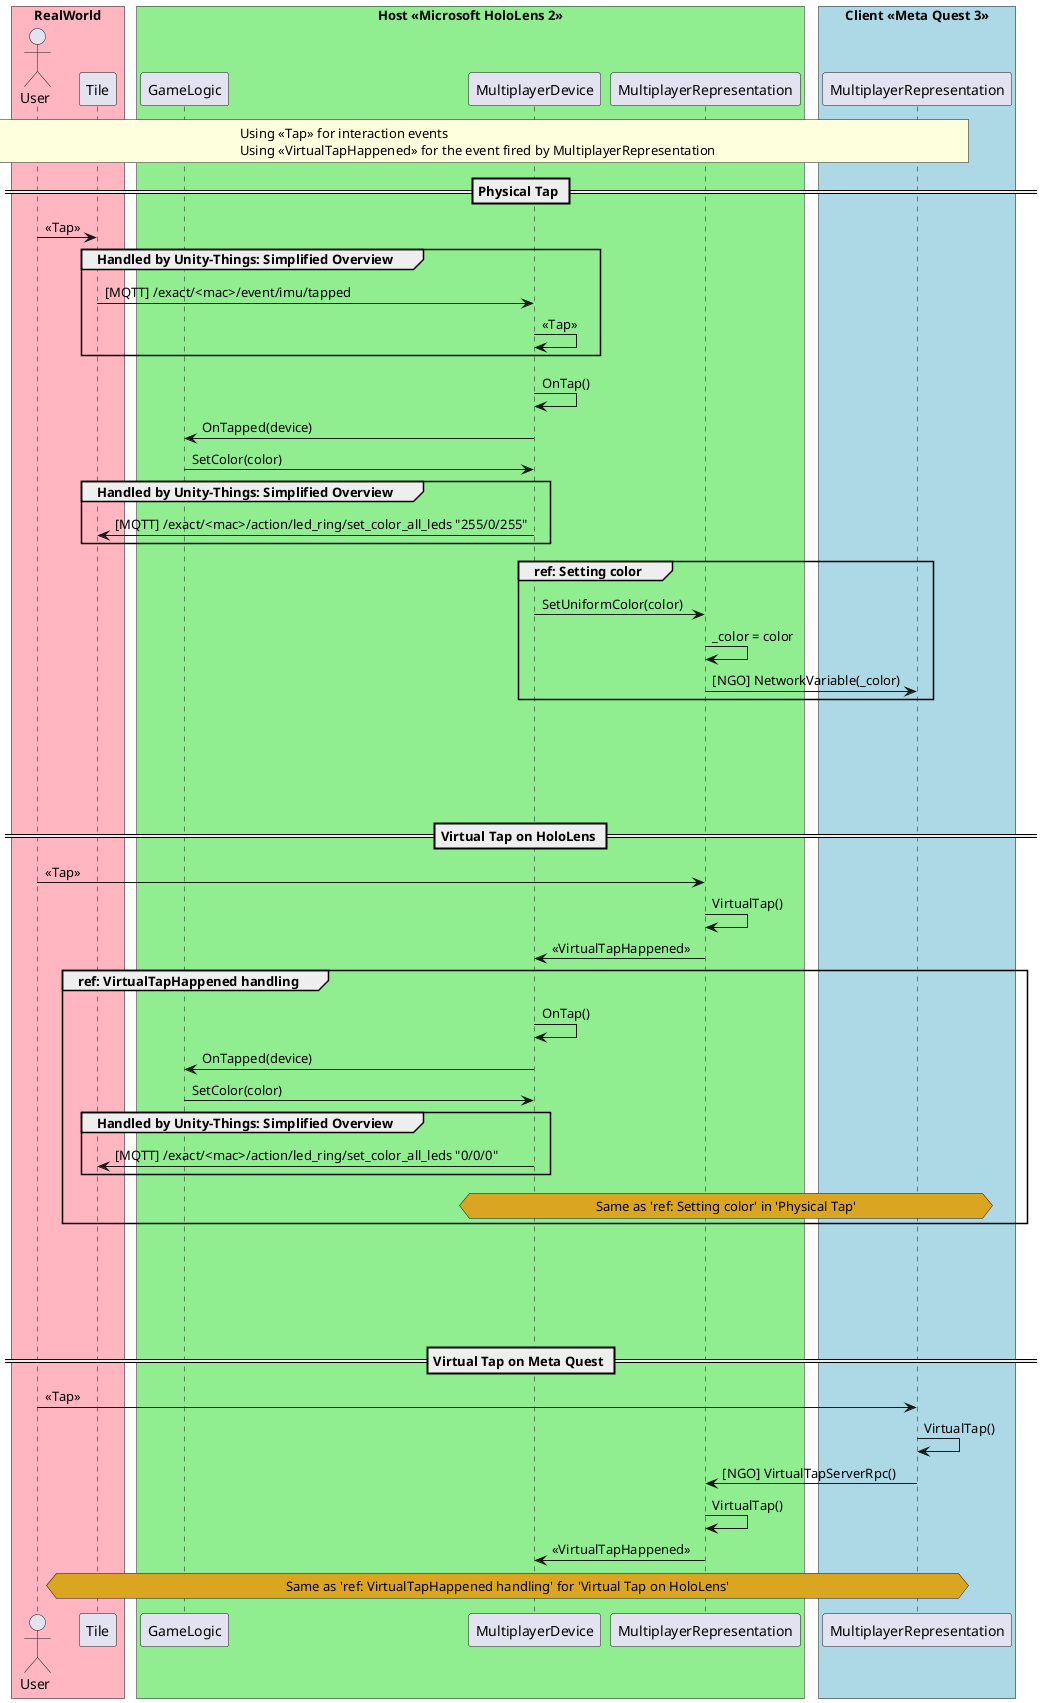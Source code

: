 @startuml sequenceDiagramMPInt

!pragma teoz true
box "RealWorld" #LightPink
    actor User
    participant Tile as PD
end box

box "Host <<Microsoft HoloLens 2>>" #LightGreen
    ' participant ExactManager as Exact
    participant GameLogic as Game
    participant MultiplayerDevice as ND
    participant MultiplayerRepresentation as NTHL
end box

box "Client <<Meta Quest 3>>" #LightBlue
    participant MultiplayerRepresentation as NTMQ
end box

rnote across
    Using <<Tap>> for interaction events
    Using <<VirtualTapHappened>> for the event fired by MultiplayerRepresentation
endnote

== Physical Tap ==

User -> PD : <<Tap>>
group Handled by Unity-Things: Simplified Overview
    PD -> ND : [MQTT] /exact/<mac>/event/imu/tapped
    ND -> ND : <<Tap>>
end
ND -> ND : OnTap()
ND -> Game : OnTapped(device)
Game -> ND : SetColor(color)
group Handled by Unity-Things: Simplified Overview
    ND -> PD : [MQTT] /exact/<mac>/action/led_ring/set_color_all_leds "255/0/255"
end

'over ND, NTMQ
group ref: Setting color
    ND -> NTHL : SetUniformColor(color)
    NTHL -> NTHL : _color = color
    NTHL -> NTMQ : [NGO] NetworkVariable(_color)
end

||100||
== Virtual Tap on HoloLens ==

' rnote across
'     Using `<<Select>>` for the event when a user interacts with the virtual object
'     Using `<<VirtualTapHappened>>` for the event fired by MultiplayerRepresentation
' endnote

User -> NTHL : <<Tap>>
NTHL -> NTHL : VirtualTap()
NTHL -> ND : <<VirtualTapHappened>>

'over PD, NTMQ
group ref: VirtualTapHappened handling
    ND -> ND : OnTap()
    ND -> Game : OnTapped(device)
    Game -> ND : SetColor(color)
    group Handled by Unity-Things: Simplified Overview
        ND -> PD : [MQTT] /exact/<mac>/action/led_ring/set_color_all_leds "0/0/0"
    end
    hnote over ND, NTMQ #GoldenRod
        Same as 'ref: Setting color' in 'Physical Tap'
    endnote
end

||100||
== Virtual Tap on Meta Quest ==

User -> NTMQ : <<Tap>>
NTMQ -> NTMQ : VirtualTap()
NTMQ -> NTHL : [NGO] VirtualTapServerRpc()
NTHL -> NTHL : VirtualTap()
NTHL -> ND : <<VirtualTapHappened>>

hnote over PD, NTMQ #GoldenRod
    Same as 'ref: VirtualTapHappened handling' for 'Virtual Tap on HoloLens'
endnote

@end

